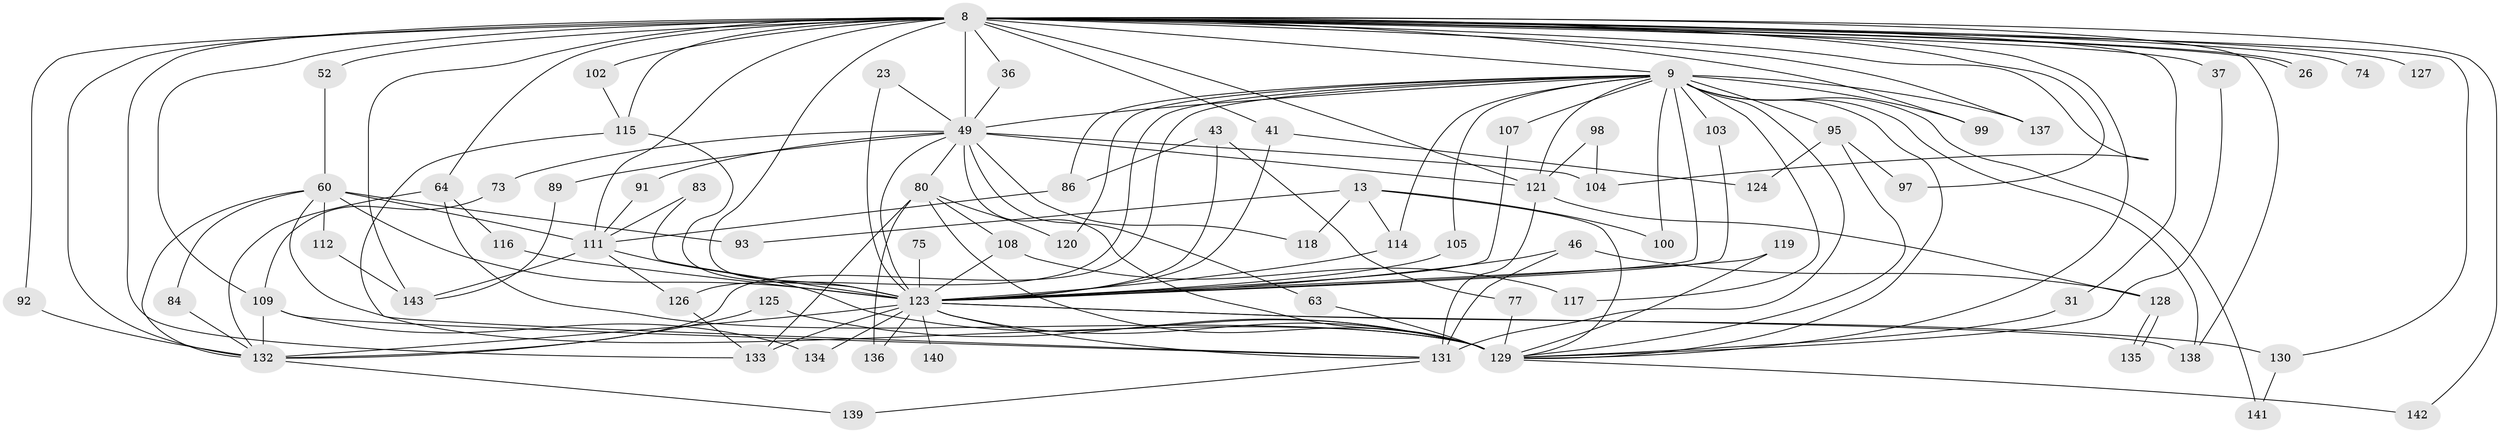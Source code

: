 // original degree distribution, {18: 0.013986013986013986, 20: 0.006993006993006993, 26: 0.013986013986013986, 36: 0.006993006993006993, 25: 0.006993006993006993, 15: 0.006993006993006993, 34: 0.006993006993006993, 16: 0.006993006993006993, 3: 0.2097902097902098, 9: 0.006993006993006993, 6: 0.02097902097902098, 5: 0.04195804195804196, 4: 0.11888111888111888, 8: 0.006993006993006993, 2: 0.5034965034965035, 7: 0.02097902097902098}
// Generated by graph-tools (version 1.1) at 2025/43/03/09/25 04:43:54]
// undirected, 71 vertices, 149 edges
graph export_dot {
graph [start="1"]
  node [color=gray90,style=filled];
  8 [super="+5"];
  9 [super="+4"];
  13;
  23;
  26;
  31;
  36;
  37;
  41 [super="+29"];
  43;
  46 [super="+25"];
  49 [super="+20+10"];
  52;
  60 [super="+24+40+50"];
  63;
  64 [super="+59+53+61"];
  73;
  74;
  75;
  77;
  80 [super="+45+78"];
  83;
  84;
  86 [super="+47"];
  89;
  91;
  92;
  93;
  95 [super="+90"];
  97;
  98;
  99;
  100;
  102 [super="+28"];
  103 [super="+88"];
  104 [super="+70"];
  105 [super="+96"];
  107;
  108 [super="+87"];
  109 [super="+58+62+72+106"];
  111 [super="+67+81"];
  112;
  114 [super="+57"];
  115 [super="+110+39"];
  116;
  117;
  118;
  119;
  120;
  121 [super="+69+21+65+94"];
  123 [super="+33+55+101+6"];
  124;
  125;
  126 [super="+122"];
  127;
  128;
  129 [super="+71+2"];
  130 [super="+56"];
  131 [super="+11+12"];
  132 [super="+85+76"];
  133 [super="+38+32+34"];
  134;
  135;
  136;
  137 [super="+68"];
  138 [super="+44+113"];
  139;
  140;
  141;
  142;
  143 [super="+30"];
  8 -- 9 [weight=4];
  8 -- 26;
  8 -- 26;
  8 -- 31;
  8 -- 52;
  8 -- 74 [weight=2];
  8 -- 92;
  8 -- 99;
  8 -- 102 [weight=3];
  8 -- 121 [weight=5];
  8 -- 123 [weight=6];
  8 -- 130;
  8 -- 104;
  8 -- 142;
  8 -- 143 [weight=4];
  8 -- 97;
  8 -- 36;
  8 -- 37;
  8 -- 41 [weight=2];
  8 -- 111 [weight=2];
  8 -- 115 [weight=3];
  8 -- 127;
  8 -- 137;
  8 -- 138;
  8 -- 109 [weight=2];
  8 -- 129 [weight=5];
  8 -- 133 [weight=2];
  8 -- 64 [weight=2];
  8 -- 49 [weight=5];
  8 -- 132 [weight=3];
  9 -- 99;
  9 -- 100;
  9 -- 103 [weight=3];
  9 -- 117;
  9 -- 120;
  9 -- 137 [weight=2];
  9 -- 141;
  9 -- 107;
  9 -- 95;
  9 -- 121;
  9 -- 86;
  9 -- 138 [weight=2];
  9 -- 114;
  9 -- 129 [weight=4];
  9 -- 105;
  9 -- 131 [weight=3];
  9 -- 126;
  9 -- 49 [weight=4];
  9 -- 123 [weight=4];
  9 -- 132 [weight=4];
  13 -- 93;
  13 -- 100;
  13 -- 114;
  13 -- 118;
  13 -- 129 [weight=2];
  23 -- 49;
  23 -- 123;
  31 -- 129;
  36 -- 49;
  37 -- 129;
  41 -- 124;
  41 -- 123;
  43 -- 77;
  43 -- 86;
  43 -- 123 [weight=2];
  46 -- 128;
  46 -- 131 [weight=2];
  46 -- 123;
  49 -- 118;
  49 -- 89;
  49 -- 129 [weight=4];
  49 -- 104 [weight=2];
  49 -- 73;
  49 -- 91;
  49 -- 80;
  49 -- 121;
  49 -- 123 [weight=7];
  49 -- 63;
  52 -- 60;
  60 -- 84;
  60 -- 112;
  60 -- 93;
  60 -- 129;
  60 -- 111;
  60 -- 123 [weight=4];
  60 -- 132;
  63 -- 129;
  64 -- 129;
  64 -- 116;
  64 -- 132;
  73 -- 109;
  75 -- 123 [weight=2];
  77 -- 129;
  80 -- 120;
  80 -- 108;
  80 -- 136;
  80 -- 129 [weight=2];
  80 -- 133;
  83 -- 111;
  83 -- 123;
  84 -- 132;
  86 -- 111;
  89 -- 143;
  91 -- 111;
  92 -- 132;
  95 -- 97;
  95 -- 124;
  95 -- 129 [weight=2];
  98 -- 104;
  98 -- 121;
  102 -- 115;
  103 -- 123;
  105 -- 123 [weight=2];
  107 -- 123;
  108 -- 117;
  108 -- 123 [weight=2];
  109 -- 134;
  109 -- 131;
  109 -- 132 [weight=2];
  111 -- 143;
  111 -- 126;
  111 -- 129 [weight=2];
  112 -- 143;
  114 -- 123;
  115 -- 131;
  115 -- 123;
  116 -- 123;
  119 -- 129;
  119 -- 123;
  121 -- 128;
  121 -- 131;
  123 -- 129 [weight=7];
  123 -- 133 [weight=3];
  123 -- 130 [weight=2];
  123 -- 131;
  123 -- 134;
  123 -- 136;
  123 -- 138;
  123 -- 140 [weight=2];
  123 -- 132 [weight=2];
  125 -- 129;
  125 -- 132;
  126 -- 133;
  128 -- 135;
  128 -- 135;
  129 -- 142;
  130 -- 141;
  131 -- 139;
  132 -- 139;
}
